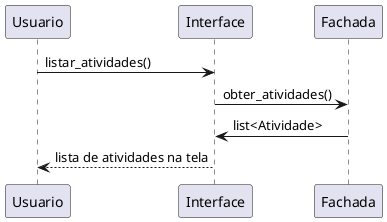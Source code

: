 @startuml

participant Usuario as usr
participant Interface as in
participant Fachada as fac

usr -> in: listar_atividades()
in -> fac: obter_atividades()
in <- fac: list<Atividade>
usr <-- in: lista de atividades na tela

@enduml

